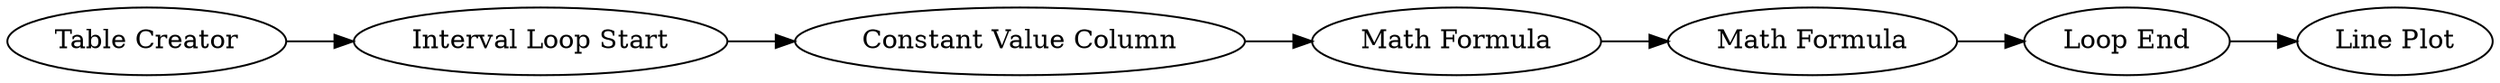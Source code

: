 digraph {
	16 [label="Loop End"]
	18 [label="Interval Loop Start"]
	20 [label="Math Formula"]
	23 [label="Table Creator"]
	24 [label="Constant Value Column"]
	25 [label="Math Formula"]
	26 [label="Line Plot"]
	16 -> 26
	18 -> 24
	20 -> 25
	23 -> 18
	24 -> 20
	25 -> 16
	rankdir=LR
}
